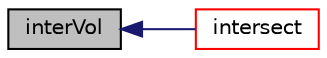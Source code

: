 digraph "interVol"
{
  bgcolor="transparent";
  edge [fontname="Helvetica",fontsize="10",labelfontname="Helvetica",labelfontsize="10"];
  node [fontname="Helvetica",fontsize="10",shape=record];
  rankdir="LR";
  Node1 [label="interVol",height=0.2,width=0.4,color="black", fillcolor="grey75", style="filled", fontcolor="black"];
  Node1 -> Node2 [dir="back",color="midnightblue",fontsize="10",style="solid",fontname="Helvetica"];
  Node2 [label="intersect",height=0.2,width=0.4,color="red",URL="$a01516.html#a670ad8fcb0ef2fa89d4aeab55eed14f2",tooltip="Return the true if cells intersect. "];
}
